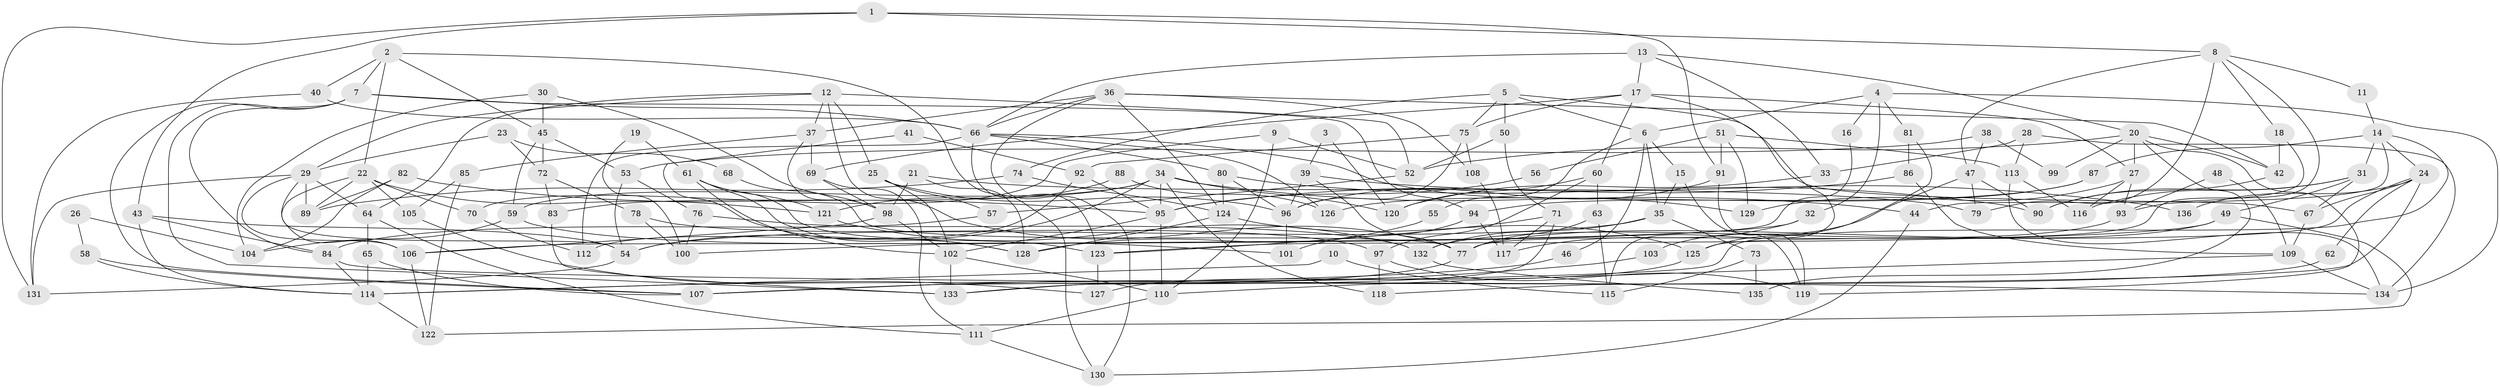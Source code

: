 // Generated by graph-tools (version 1.1) at 2025/26/03/09/25 03:26:10]
// undirected, 136 vertices, 272 edges
graph export_dot {
graph [start="1"]
  node [color=gray90,style=filled];
  1;
  2;
  3;
  4;
  5;
  6;
  7;
  8;
  9;
  10;
  11;
  12;
  13;
  14;
  15;
  16;
  17;
  18;
  19;
  20;
  21;
  22;
  23;
  24;
  25;
  26;
  27;
  28;
  29;
  30;
  31;
  32;
  33;
  34;
  35;
  36;
  37;
  38;
  39;
  40;
  41;
  42;
  43;
  44;
  45;
  46;
  47;
  48;
  49;
  50;
  51;
  52;
  53;
  54;
  55;
  56;
  57;
  58;
  59;
  60;
  61;
  62;
  63;
  64;
  65;
  66;
  67;
  68;
  69;
  70;
  71;
  72;
  73;
  74;
  75;
  76;
  77;
  78;
  79;
  80;
  81;
  82;
  83;
  84;
  85;
  86;
  87;
  88;
  89;
  90;
  91;
  92;
  93;
  94;
  95;
  96;
  97;
  98;
  99;
  100;
  101;
  102;
  103;
  104;
  105;
  106;
  107;
  108;
  109;
  110;
  111;
  112;
  113;
  114;
  115;
  116;
  117;
  118;
  119;
  120;
  121;
  122;
  123;
  124;
  125;
  126;
  127;
  128;
  129;
  130;
  131;
  132;
  133;
  134;
  135;
  136;
  1 -- 131;
  1 -- 43;
  1 -- 8;
  1 -- 91;
  2 -- 40;
  2 -- 45;
  2 -- 7;
  2 -- 22;
  2 -- 130;
  3 -- 39;
  3 -- 120;
  4 -- 6;
  4 -- 134;
  4 -- 16;
  4 -- 32;
  4 -- 81;
  5 -- 67;
  5 -- 75;
  5 -- 6;
  5 -- 50;
  5 -- 74;
  6 -- 15;
  6 -- 35;
  6 -- 46;
  6 -- 55;
  7 -- 107;
  7 -- 66;
  7 -- 84;
  7 -- 94;
  7 -- 133;
  8 -- 79;
  8 -- 11;
  8 -- 18;
  8 -- 47;
  8 -- 77;
  9 -- 52;
  9 -- 110;
  9 -- 70;
  10 -- 115;
  10 -- 114;
  11 -- 14;
  12 -- 25;
  12 -- 64;
  12 -- 29;
  12 -- 37;
  12 -- 52;
  12 -- 77;
  13 -- 20;
  13 -- 66;
  13 -- 17;
  13 -- 33;
  14 -- 24;
  14 -- 107;
  14 -- 31;
  14 -- 87;
  14 -- 93;
  15 -- 35;
  15 -- 119;
  16 -- 106;
  17 -- 69;
  17 -- 27;
  17 -- 60;
  17 -- 75;
  17 -- 115;
  18 -- 42;
  18 -- 44;
  19 -- 61;
  19 -- 100;
  20 -- 27;
  20 -- 135;
  20 -- 42;
  20 -- 52;
  20 -- 99;
  20 -- 119;
  21 -- 98;
  21 -- 128;
  21 -- 79;
  22 -- 106;
  22 -- 70;
  22 -- 89;
  22 -- 105;
  22 -- 121;
  23 -- 72;
  23 -- 29;
  23 -- 68;
  24 -- 125;
  24 -- 67;
  24 -- 62;
  24 -- 118;
  24 -- 136;
  25 -- 96;
  25 -- 102;
  25 -- 57;
  26 -- 104;
  26 -- 58;
  27 -- 129;
  27 -- 93;
  27 -- 116;
  28 -- 113;
  28 -- 134;
  28 -- 33;
  29 -- 54;
  29 -- 64;
  29 -- 89;
  29 -- 106;
  29 -- 131;
  30 -- 45;
  30 -- 98;
  30 -- 104;
  31 -- 90;
  31 -- 49;
  31 -- 67;
  31 -- 116;
  32 -- 117;
  32 -- 100;
  33 -- 120;
  34 -- 44;
  34 -- 118;
  34 -- 54;
  34 -- 59;
  34 -- 83;
  34 -- 95;
  34 -- 120;
  35 -- 54;
  35 -- 73;
  35 -- 132;
  36 -- 108;
  36 -- 130;
  36 -- 37;
  36 -- 42;
  36 -- 66;
  36 -- 124;
  37 -- 69;
  37 -- 85;
  37 -- 98;
  38 -- 47;
  38 -- 53;
  38 -- 99;
  39 -- 96;
  39 -- 77;
  39 -- 136;
  40 -- 131;
  40 -- 66;
  41 -- 92;
  41 -- 128;
  42 -- 90;
  43 -- 84;
  43 -- 114;
  43 -- 54;
  44 -- 130;
  45 -- 72;
  45 -- 59;
  45 -- 53;
  46 -- 114;
  47 -- 90;
  47 -- 79;
  47 -- 103;
  48 -- 109;
  48 -- 93;
  49 -- 77;
  49 -- 122;
  49 -- 123;
  50 -- 52;
  50 -- 71;
  51 -- 113;
  51 -- 91;
  51 -- 56;
  51 -- 129;
  52 -- 57;
  53 -- 54;
  53 -- 76;
  54 -- 131;
  55 -- 128;
  56 -- 95;
  57 -- 84;
  58 -- 114;
  58 -- 107;
  59 -- 104;
  59 -- 101;
  60 -- 120;
  60 -- 63;
  60 -- 97;
  61 -- 123;
  61 -- 121;
  61 -- 102;
  61 -- 128;
  62 -- 133;
  63 -- 77;
  63 -- 115;
  64 -- 111;
  64 -- 65;
  65 -- 114;
  65 -- 107;
  66 -- 80;
  66 -- 112;
  66 -- 123;
  66 -- 126;
  66 -- 129;
  67 -- 109;
  68 -- 77;
  69 -- 98;
  69 -- 111;
  70 -- 112;
  71 -- 123;
  71 -- 117;
  71 -- 133;
  72 -- 83;
  72 -- 78;
  73 -- 115;
  73 -- 135;
  74 -- 89;
  74 -- 124;
  75 -- 92;
  75 -- 96;
  75 -- 108;
  76 -- 132;
  76 -- 100;
  77 -- 107;
  78 -- 100;
  78 -- 97;
  80 -- 124;
  80 -- 90;
  80 -- 96;
  81 -- 125;
  81 -- 86;
  82 -- 95;
  82 -- 89;
  82 -- 104;
  83 -- 133;
  84 -- 114;
  84 -- 134;
  85 -- 122;
  85 -- 105;
  86 -- 95;
  86 -- 109;
  87 -- 94;
  87 -- 126;
  88 -- 126;
  88 -- 121;
  91 -- 96;
  91 -- 119;
  92 -- 95;
  92 -- 112;
  93 -- 132;
  94 -- 101;
  94 -- 117;
  95 -- 102;
  95 -- 110;
  96 -- 101;
  97 -- 119;
  97 -- 118;
  98 -- 102;
  98 -- 106;
  102 -- 133;
  102 -- 110;
  103 -- 107;
  105 -- 127;
  106 -- 122;
  108 -- 117;
  109 -- 110;
  109 -- 134;
  110 -- 111;
  111 -- 130;
  113 -- 134;
  113 -- 116;
  114 -- 122;
  121 -- 132;
  123 -- 127;
  124 -- 125;
  124 -- 128;
  125 -- 127;
  132 -- 135;
}
